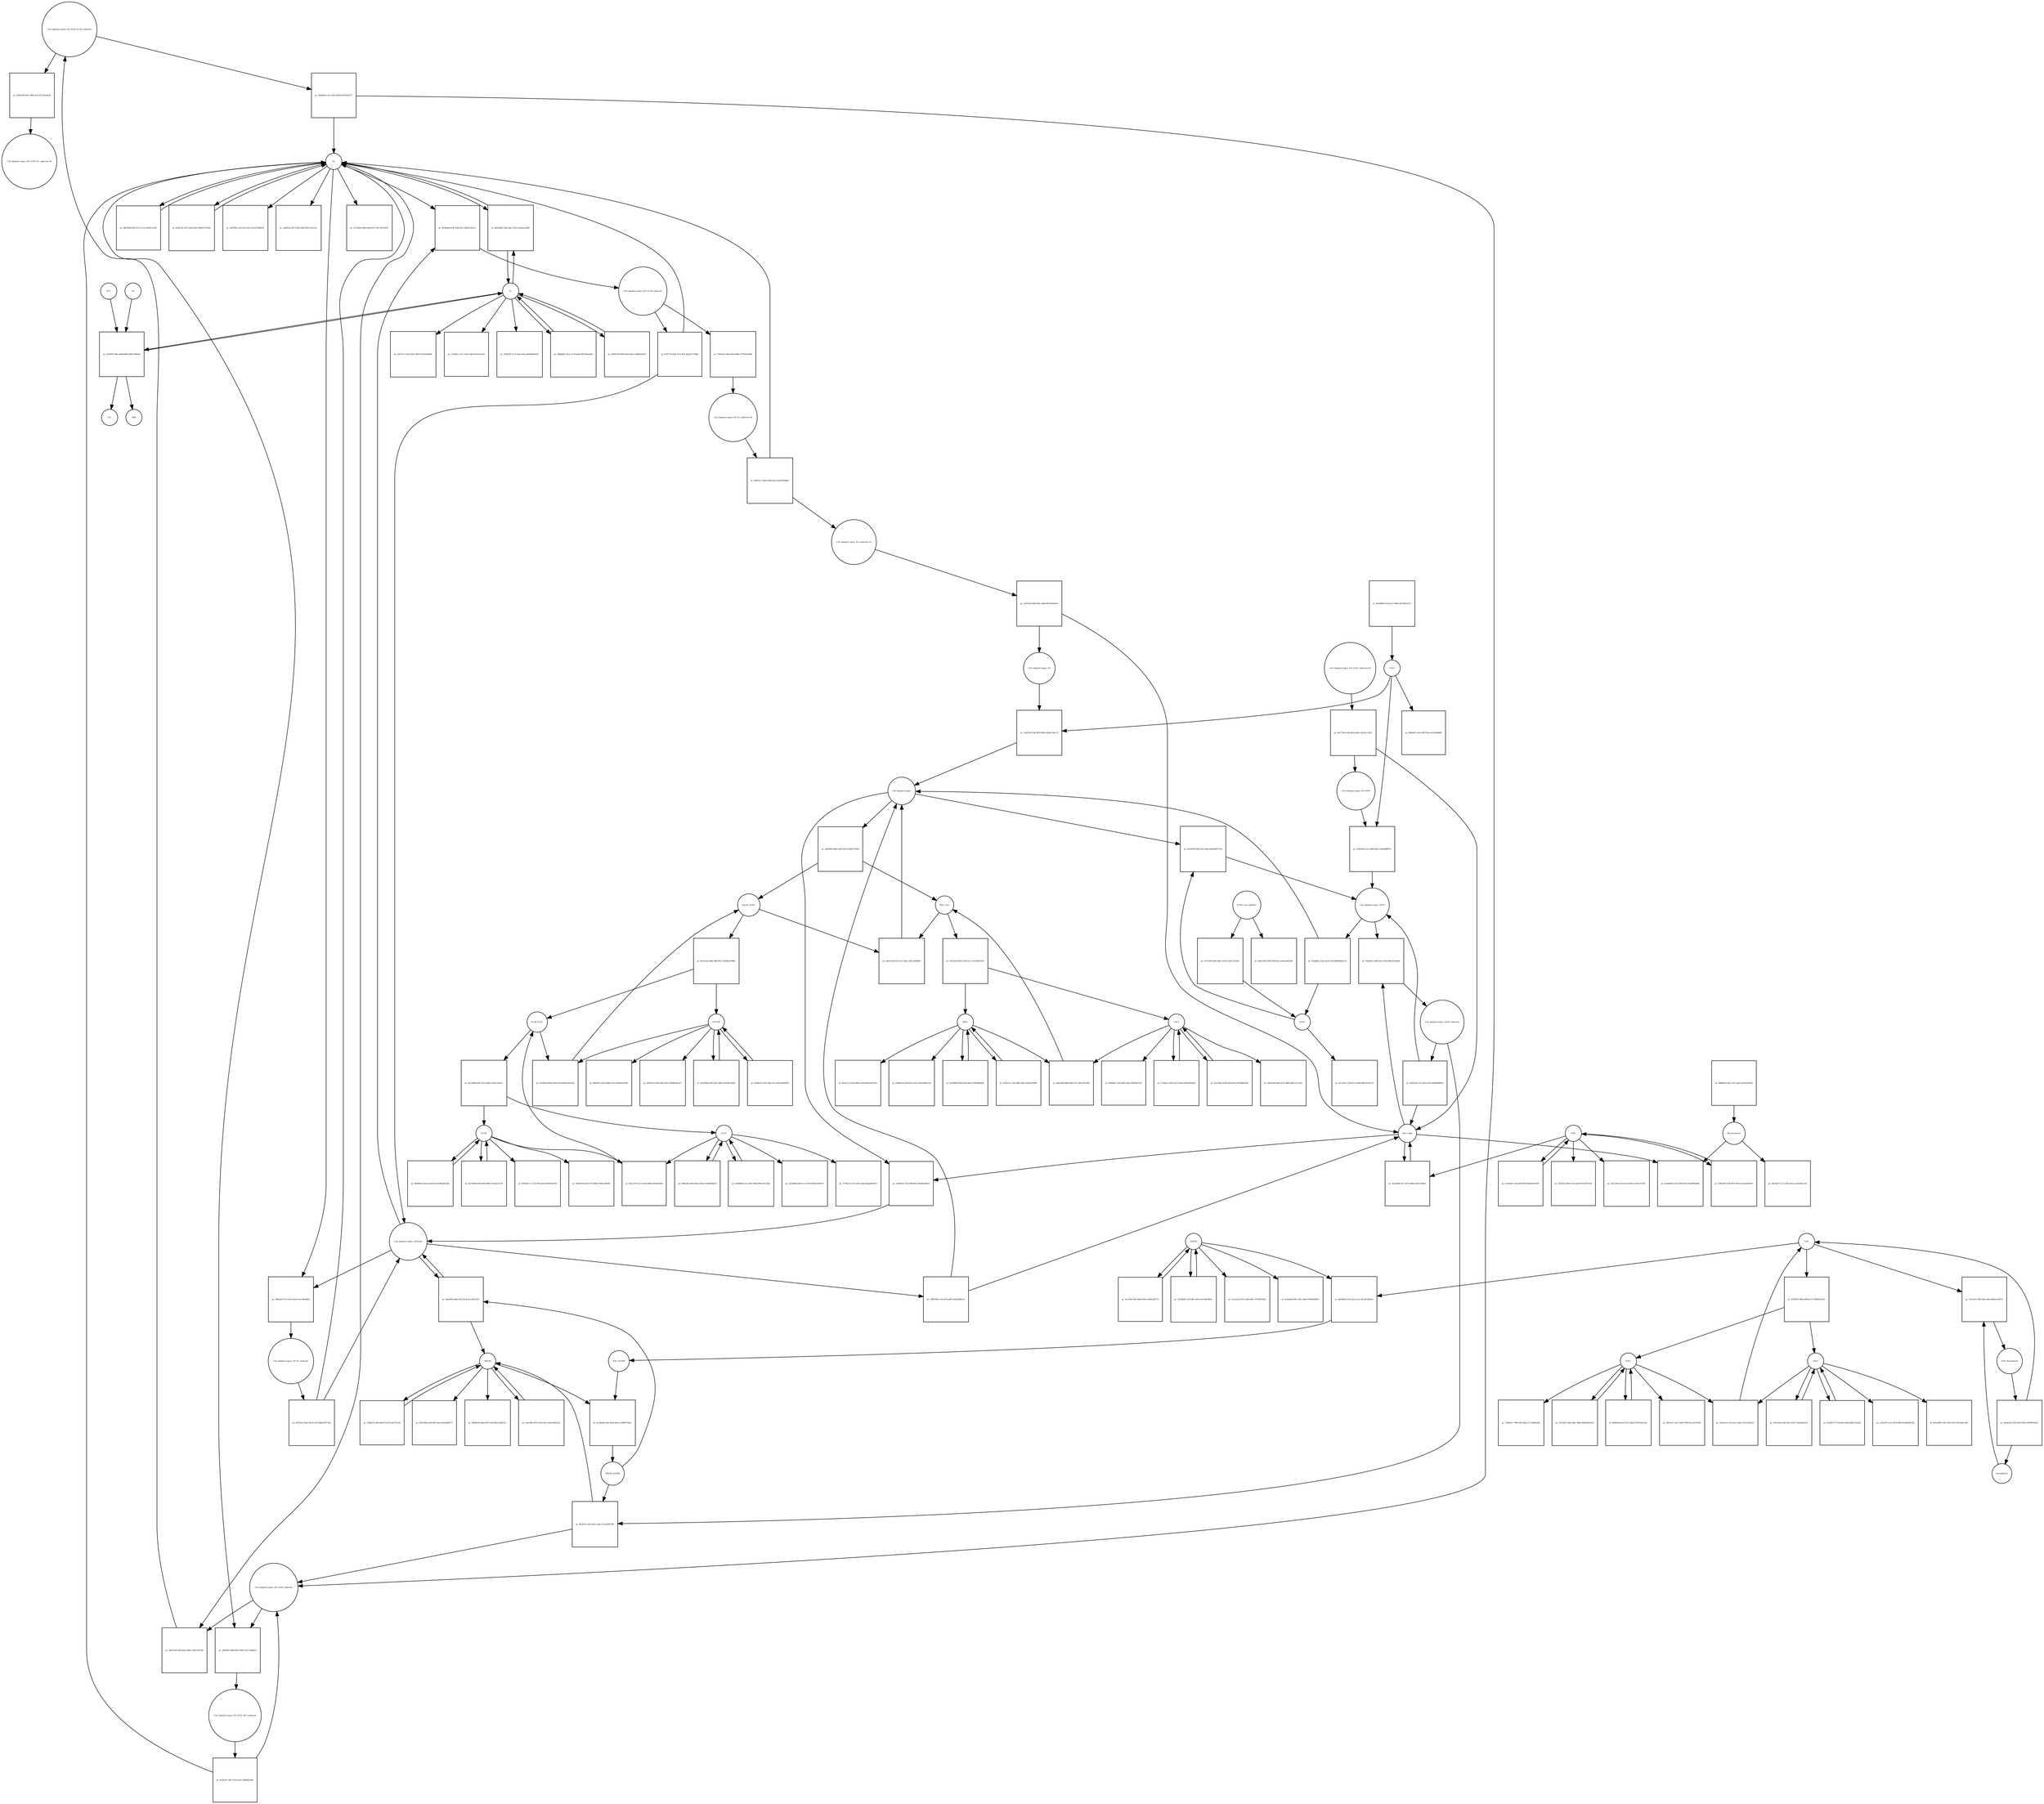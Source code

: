 strict digraph  {
"Cul2 ubiquitin ligase_N8_Orf10_E2-Ub_substrate" [annotation="urn_miriam_ncbiprotein_BCD58762|urn_miriam_hgnc.symbol_UBE2|urn_miriam_hgnc.symbol_ZYG11B|urn_miriam_hgnc.symbol_ELOB|urn_miriam_hgnc.symbol_ELOC|urn_miriam_hgnc.symbol_RBX1|urn_miriam_hgnc.symbol_CUL2|urn_miriam_hgnc.symbol_NEDD8", bipartite=0, cls=complex, fontsize=4, label="Cul2 ubiquitin ligase_N8_Orf10_E2-Ub_substrate", shape=circle];
"pr_2595e3f9-9281-498b-ae32-2f77e8326cf6" [annotation="", bipartite=1, cls=process, fontsize=4, label="pr_2595e3f9-9281-498b-ae32-2f77e8326cf6", shape=square];
"Cul2 ubiquitin ligase_N8_Orf10_E2_substrate-Ub" [annotation="urn_miriam_ncbiprotein_BCD58762|urn_miriam_hgnc.symbol_UBE2|urn_miriam_hgnc.symbol_ZYG11B|urn_miriam_hgnc.symbol_ELOB|urn_miriam_hgnc.symbol_ELOC|urn_miriam_hgnc.symbol_RBX1|urn_miriam_hgnc.symbol_CUL2|urn_miriam_hgnc.symbol_NEDD8", bipartite=0, cls=complex, fontsize=4, label="Cul2 ubiquitin ligase_N8_Orf10_E2_substrate-Ub", shape=circle];
"Cul2 ubiquitin ligase_N8_E2-Ub_substrate" [annotation="urn_miriam_hgnc.symbol_ZYG11B|urn_miriam_hgnc.symbol_RBX1|urn_miriam_hgnc.symbol_ELOB|urn_miriam_hgnc.symbol_ELOC|urn_miriam_hgnc.symbol_CUL2|urn_miriam_hgnc.symbol_NEDD8|urn_miriam_hgnc.symbol_UBE2", bipartite=0, cls=complex, fontsize=4, label="Cul2 ubiquitin ligase_N8_E2-Ub_substrate", shape=circle];
"pr_778ad12e-08a5-4be4-9dbb-0778105ad40d" [annotation="", bipartite=1, cls=process, fontsize=4, label="pr_778ad12e-08a5-4be4-9dbb-0778105ad40d", shape=square];
"Cul2 ubiquitin ligase_N8_E2_substrate-Ub" [annotation="urn_miriam_hgnc.symbol_ZYG11B|urn_miriam_hgnc.symbol_UBE2|urn_miriam_hgnc.symbol_ELOB|urn_miriam_hgnc.symbol_ELOC|urn_miriam_hgnc.symbol_RBX1|urn_miriam_hgnc.symbol_CUL2|urn_miriam_hgnc.symbol_NEDD8", bipartite=0, cls=complex, fontsize=4, label="Cul2 ubiquitin ligase_N8_E2_substrate-Ub", shape=circle];
E2 [annotation="urn_miriam_hgnc.symbol_UBE2", bipartite=0, cls=macromolecule, fontsize=4, label=E2, shape=circle];
"pr_b83d308d-33da-4dac-9316-fc0aa9ca2468" [annotation="", bipartite=1, cls=process, fontsize=4, label="pr_b83d308d-33da-4dac-9316-fc0aa9ca2468", shape=square];
E1 [annotation="urn_miriam_hgnc.symbol_UBA", bipartite=0, cls=macromolecule, fontsize=4, label=E1, shape=circle];
"pr_e0e00f70-4bfa-4b0b-8899-d582e2f90de6" [annotation="", bipartite=1, cls=process, fontsize=4, label="pr_e0e00f70-4bfa-4b0b-8899-d582e2f90de6", shape=square];
Ub [annotation="", bipartite=0, cls="simple chemical", fontsize=4, label=Ub, shape=circle];
ATP [annotation="", bipartite=0, cls="simple chemical", fontsize=4, label=ATP, shape=circle];
AMP [annotation="", bipartite=0, cls="simple chemical", fontsize=4, label=AMP, shape=circle];
PPi [annotation="", bipartite=0, cls="simple chemical", fontsize=4, label=PPi, shape=circle];
"Cul2 ubiquitin ligase_substrate" [annotation="urn_miriam_hgnc.symbol_ZYg11B|urn_miriam_hgnc.symbol_ELOB|urn_miriam_hgnc.symbol_ELOC|urn_miriam_hgnc.symbol_RBX1|urn_miriam_hgnc.symbol_CUL2|urn_miriam_hgnc.symbol_NEDD8", bipartite=0, cls=complex, fontsize=4, label="Cul2 ubiquitin ligase_substrate", shape=circle];
"pr_3016d4da-4c8f-42d8-a6cf-3a6f61c8a51c" [annotation="", bipartite=1, cls=process, fontsize=4, label="pr_3016d4da-4c8f-42d8-a6cf-3a6f61c8a51c", shape=square];
"Cul2 ubiquitin ligase_N8_Orf10_substrate" [annotation="urn_miriam_ncbiprotein_BCD58762|urn_miriam_hgnc.symbol_ZYG11B|urn_miriam_hgnc.symbol_ELOB|urn_miriam_hgnc.symbol_ELOC|urn_miriam_hgnc.symbol_RBX1|urn_miriam_hgnc.symbol_CUL2|urn_miriam_hgnc.symbol_NEDD8", bipartite=0, cls=complex, fontsize=4, label="Cul2 ubiquitin ligase_N8_Orf10_substrate", shape=circle];
"pr_36b23c09-92df-4e0e-93b9-c18b129f7638" [annotation="", bipartite=1, cls=process, fontsize=4, label="pr_36b23c09-92df-4e0e-93b9-c18b129f7638", shape=square];
ZYG11B [annotation="urn_miriam_hgnc_HGNC%3A25820", bipartite=0, cls=macromolecule, fontsize=4, label=ZYG11B, shape=circle];
"pr_02e7b446-a837-441e-89ba-a047b9c54b92" [annotation="", bipartite=1, cls=process, fontsize=4, label="pr_02e7b446-a837-441e-89ba-a047b9c54b92", shape=square];
UBE2M [annotation="urn_miriam_hgnc_HGNC%3A12491", bipartite=0, cls=macromolecule, fontsize=4, label=UBE2M, shape=circle];
"pr_1a414f9e-8510-45a8-9ac6-45ae55d4c842" [annotation="", bipartite=1, cls=process, fontsize=4, label="pr_1a414f9e-8510-45a8-9ac6-45ae55d4c842", shape=square];
UBA3 [annotation="urn_miriam_hgnc_HGNC%3A12470", bipartite=0, cls=macromolecule, fontsize=4, label=UBA3, shape=circle];
"pr_145e45ad-a3e8-40a3-b526-764a6fe8a529" [annotation="", bipartite=1, cls=process, fontsize=4, label="pr_145e45ad-a3e8-40a3-b526-764a6fe8a529", shape=square];
RBX1 [annotation="urn_miriam_hgnc_HGNC%3A9928", bipartite=0, cls=macromolecule, fontsize=4, label=RBX1, shape=circle];
"pr_0cdf36dd-4b36-4530-b0e4-578ef44600e8" [annotation="", bipartite=1, cls=process, fontsize=4, label="pr_0cdf36dd-4b36-4530-b0e4-578ef44600e8", shape=square];
"Orf10 (+)ss sgmRNA" [annotation=urn_miriam_ncbiprotein_BCD58762, bipartite=0, cls="nucleic acid feature", fontsize=4, label="Orf10 (+)ss sgmRNA", shape=circle];
"pr_47311b91-f8a4-4dbc-a354-ee38e7321584" [annotation="", bipartite=1, cls=process, fontsize=4, label="pr_47311b91-f8a4-4dbc-a354-ee38e7321584", shape=square];
Orf10 [annotation=urn_miriam_ncbiprotein_BCD58762, bipartite=0, cls=macromolecule, fontsize=4, label=Orf10, shape=circle];
NEDD8 [annotation="urn_miriam_hgnc_HGNC%3A7732", bipartite=0, cls=macromolecule, fontsize=4, label=NEDD8, shape=circle];
"pr_4c1f1ffd-1f65-4bb8-8394-e3e962c6677e" [annotation="", bipartite=1, cls=process, fontsize=4, label="pr_4c1f1ffd-1f65-4bb8-8394-e3e962c6677e", shape=square];
NAE1 [annotation="urn_miriam_hgnc_HGNC%3A621", bipartite=0, cls=macromolecule, fontsize=4, label=NAE1, shape=circle];
"pr_7637d5e5-4b4c-49ec-98b0-458d6d2b74e5" [annotation="", bipartite=1, cls=process, fontsize=4, label="pr_7637d5e5-4b4c-49ec-98b0-458d6d2b74e5", shape=square];
ELOC [annotation="urn_miriam_hgnc_HGNC%3A11617", bipartite=0, cls=macromolecule, fontsize=4, label=ELOC, shape=circle];
"pr_0d66c84e-46a0-4b3a-832d-b71bb00d4a43" [annotation="", bipartite=1, cls=process, fontsize=4, label="pr_0d66c84e-46a0-4b3a-832d-b71bb00d4a43", shape=square];
ELOB [annotation="urn_miriam_hgnc_HGNC%3A11619", bipartite=0, cls=macromolecule, fontsize=4, label=ELOB, shape=circle];
"pr_069d98cb-5eda-4ca0-9c26-65482adf10d6" [annotation="", bipartite=1, cls=process, fontsize=4, label="pr_069d98cb-5eda-4ca0-9c26-65482adf10d6", shape=square];
"pr_b8f19d3b-f650-4571-a7ce-e041ffc3c5f6" [annotation="", bipartite=1, cls=process, fontsize=4, label="pr_b8f19d3b-f650-4571-a7ce-e041ffc3c5f6", shape=square];
"pr_d28bddd7-561e-4c70-b2a8-e687108ae58d" [annotation="", bipartite=1, cls=process, fontsize=4, label="pr_d28bddd7-561e-4c70-b2a8-e687108ae58d", shape=square];
DUB [annotation="urn_miriam_hgnc.symbol_DUB", bipartite=0, cls=macromolecule, fontsize=4, label=DUB, shape=circle];
"pr_1046cdf5-5c8b-4575-99c6-ecbc8e449b74" [annotation="", bipartite=1, cls=process, fontsize=4, label="pr_1046cdf5-5c8b-4575-99c6-ecbc8e449b74", shape=square];
CUL2 [annotation="urn_miriam_hgnc_HGNC%3A2552", bipartite=0, cls=macromolecule, fontsize=4, label=CUL2, shape=circle];
"pr_1716dac1-9347-4a71-8af4-fe493e96eab9" [annotation="", bipartite=1, cls=process, fontsize=4, label="pr_1716dac1-9347-4a71-8af4-fe493e96eab9", shape=square];
"pr_9a940251-63f2-426e-af13-693ae5b96858" [annotation="", bipartite=1, cls=process, fontsize=4, label="pr_9a940251-63f2-426e-af13-693ae5b96858", shape=square];
"pr_720f6e33-edff-4e60-b7a6-05c6d776e1f0" [annotation="", bipartite=1, cls=process, fontsize=4, label="pr_720f6e33-edff-4e60-b7a6-05c6d776e1f0", shape=square];
"pr_f1056074-717d-49ee-8349-ddb7f132a4f2" [annotation="", bipartite=1, cls=process, fontsize=4, label="pr_f1056074-717d-49ee-8349-ddb7f132a4f2", shape=square];
"pr_8cfb122c-72e5-486f-a28e-183dc487085f" [annotation="", bipartite=1, cls=process, fontsize=4, label="pr_8cfb122c-72e5-486f-a28e-183dc487085f", shape=square];
"pr_1d738a89-1524-4f6c-86c8-4c4c69558b22" [annotation="", bipartite=1, cls=process, fontsize=4, label="pr_1d738a89-1524-4f6c-86c8-4c4c69558b22", shape=square];
"pr_884650b4-8e7f-4372-8d52-6781943e53ac" [annotation="", bipartite=1, cls=process, fontsize=4, label="pr_884650b4-8e7f-4372-8d52-6781943e53ac", shape=square];
"pr_b190db0b-ecec-4437-969a-009c193139a2" [annotation="", bipartite=1, cls=process, fontsize=4, label="pr_b190db0b-ecec-4437-969a-009c193139a2", shape=square];
"pr_ab7c805f-f168-4d89-9996-17ebe2a23139" [annotation="", bipartite=1, cls=process, fontsize=4, label="pr_ab7c805f-f168-4d89-9996-17ebe2a23139", shape=square];
"pr_fe403cd1-3875-4d50-a02c-99b8371a769a" [annotation="", bipartite=1, cls=process, fontsize=4, label="pr_fe403cd1-3875-4d50-a02c-99b8371a769a", shape=square];
"pr_a098e780-93f0-4a45-b2d4-c2fdb8525024" [annotation="", bipartite=1, cls=process, fontsize=4, label="pr_a098e780-93f0-4a45-b2d4-c2fdb8525024", shape=square];
"pr_2cb34a03-75af-4ef9-807b-0de0e6f15935" [annotation="", bipartite=1, cls=process, fontsize=4, label="pr_2cb34a03-75af-4ef9-807b-0de0e6f15935", shape=square];
"pr_f3a3748c-8c08-426d-bfa4-d55508b4226e" [annotation="", bipartite=1, cls=process, fontsize=4, label="pr_f3a3748c-8c08-426d-bfa4-d55508b4226e", shape=square];
"pr_6918d606-97ed-4c37-94ba-6817bfa51a75" [annotation="", bipartite=1, cls=process, fontsize=4, label="pr_6918d606-97ed-4c37-94ba-6817bfa51a75", shape=square];
CSN5 [annotation="", bipartite=0, cls=complex, fontsize=4, label=CSN5, shape=circle];
"pr_9db88e26-ad5c-47fc-ade4-ae9c4f303d2f" [annotation="", bipartite=1, cls=process, fontsize=4, label="pr_9db88e26-ad5c-47fc-ade4-ae9c4f303d2f", shape=square];
"26S-proteasom" [annotation="urn_miriam_obo.go_GO%3A0000502", bipartite=0, cls=complex, fontsize=4, label="26S-proteasom", shape=circle];
NAE_Pevonedistat [annotation="urn_miriam_obo.chebi_CHEBI%3A145535|urn_miriam_hgnc.symbol_NAE1|urn_miriam_hgnc.symbol_UBA3", bipartite=0, cls=complex, fontsize=4, label=NAE_Pevonedistat, shape=circle];
"pr_ad00e1b7-4703-481d-9443-20839ff19e53" [annotation="", bipartite=1, cls=process, fontsize=4, label="pr_ad00e1b7-4703-481d-9443-20839ff19e53", shape=square];
Pevonedistat [annotation="urn_miriam_obo.chebi_CHEBI%3A145535", bipartite=0, cls="simple chemical", fontsize=4, label=Pevonedistat, shape=circle];
NAE [annotation="urn_miriam_hgnc.symbol_NAE1|urn_miriam_hgnc.symbol_UBA3", bipartite=0, cls=complex, fontsize=4, label=NAE, shape=circle];
"pr_00799f27-b96b-46f8-bc7f-15665b7ba337" [annotation="", bipartite=1, cls=process, fontsize=4, label="pr_00799f27-b96b-46f8-bc7f-15665b7ba337", shape=square];
ELOB_ELOC [annotation="urn_miriam_hgnc.symbol_ELOB|urn_miriam_hgnc.symbol_ELOC", bipartite=0, cls=complex, fontsize=4, label=ELOB_ELOC, shape=circle];
"pr_5ec30406-b45c-4f1e-abd0-1192b1314ea1" [annotation="", bipartite=1, cls=process, fontsize=4, label="pr_5ec30406-b45c-4f1e-abd0-1192b1314ea1", shape=square];
Zyg11B_EloBC [annotation="urn_miriam_hgnc.symbol_ZYG11B|urn_miriam_hgnc.symbol_ELOB|urn_miriam_hgnc.symbol_ELOC", bipartite=0, cls=complex, fontsize=4, label=Zyg11B_EloBC, shape=circle];
"pr_b9141e4a-68ba-4fbd-89c2-59260b3794b6" [annotation="", bipartite=1, cls=process, fontsize=4, label="pr_b9141e4a-68ba-4fbd-89c2-59260b3794b6", shape=square];
"Cul2 ubiquitin ligase_N8_substrate-Ub" [annotation="urn_miriam_hgnc.symbol_ZYG11B|urn_miriam_hgnc.symbol_ELOB|urn_miriam_hgnc.symbol_ELOC|urn_miriam_hgnc.symbol_RBX1|urn_miriam_hgnc.symbol_CUL2|urn_miriam_hgnc.symbol_NEDD8", bipartite=0, cls=complex, fontsize=4, label="Cul2 ubiquitin ligase_N8_substrate-Ub", shape=circle];
"pr_a57fe5b5-69a6-4fbc-ad48-600708c9e4a4" [annotation="", bipartite=1, cls=process, fontsize=4, label="pr_a57fe5b5-69a6-4fbc-ad48-600708c9e4a4", shape=square];
"Cul2 ubiquitin ligase_N8" [annotation="urn_miriam_hgnc.symbol_ZYG11B|urn_miriam_hgnc.symbol_ELOB|urn_miriam_hgnc.symbol_ELOC|urn_miriam_hgnc.symbol_RBX1|urn_miriam_hgnc.symbol_CUL2|urn_miriam_hgnc.symbol_NEDD8", bipartite=0, cls=complex, fontsize=4, label="Cul2 ubiquitin ligase_N8", shape=circle];
ubit_traget [annotation="", bipartite=0, cls=macromolecule, fontsize=4, label=ubit_traget, shape=circle];
"pr_16b97086-e7ed-457b-a8f5-f5d22d3d8ca9" [annotation="", bipartite=1, cls=process, fontsize=4, label="pr_16b97086-e7ed-457b-a8f5-f5d22d3d8ca9", shape=square];
"Cul2 ubiquitin ligase" [annotation="urn_miriam_hgnc.symbol_RBX1|urn_miriam_hgnc.symbol_CUL2|urn_miriam_hgnc.symbol_ZYG11B|urn_miriam_hgnc.symbol_ELOB|urn_miriam_hgnc.symbol_ELOC", bipartite=0, cls=complex, fontsize=4, label="Cul2 ubiquitin ligase", shape=circle];
"Cul2 ubiquitin ligase_N8_Orf10_substrate-Ub" [annotation="urn_miriam_ncbiprotein_BCD58762|urn_miriam_hgnc.symbol_ZYG11B|urn_miriam_hgnc.symbol_ELOB|urn_miriam_hgnc.symbol_ELOC|urn_miriam_hgnc.symbol_RBX1|urn_miriam_hgnc.symbol_CUL2|urn_miriam_hgnc.symbol_NEDD8", bipartite=0, cls=complex, fontsize=4, label="Cul2 ubiquitin ligase_N8_Orf10_substrate-Ub", shape=circle];
"pr_0fa77385-9c44-4d9a-ab83-c4a18cc21825" [annotation="", bipartite=1, cls=process, fontsize=4, label="pr_0fa77385-9c44-4d9a-ab83-c4a18cc21825", shape=square];
"Cul2 ubiquitin ligase_N8_Orf10" [annotation="urn_miriam_hgnc.symbol_ZYG11B|urn_miriam_hgnc.symbol_ELOB|urn_miriam_hgnc.symbol_ELOC|urn_miriam_hgnc.symbol_RBX1|urn_miriam_hgnc.symbol_CUL2|urn_miriam_hgnc.symbol_NEDD8|urn_miriam_ncbiprotein_BCD58762", bipartite=0, cls=complex, fontsize=4, label="Cul2 ubiquitin ligase_N8_Orf10", shape=circle];
"Cul2 ubiquitin ligase_Orf10_substrate" [annotation="urn_miriam_ncbiprotein_BCD58762|urn_miriam_hgnc.symbol_ZYg11B|urn_miriam_hgnc.symbol_ELOB|urn_miriam_hgnc.symbol_ELOC|urn_miriam_hgnc.symbol_RBX1|urn_miriam_hgnc.symbol_CUL2", bipartite=0, cls=complex, fontsize=4, label="Cul2 ubiquitin ligase_Orf10_substrate", shape=circle];
"pr_292f524d-7212-4fc6-af10-594f8d698291" [annotation="", bipartite=1, cls=process, fontsize=4, label="pr_292f524d-7212-4fc6-af10-594f8d698291", shape=square];
"Cul2 ubiquitin ligase_Orf10" [annotation="urn_miriam_ncbiprotein_BCD58762|urn_miriam_hgnc.symbol_ZYG11B|urn_miriam_hgnc.symbol_ELOB|urn_miriam_hgnc.symbol_ELOC|urn_miriam_hgnc.symbol_RBX1|urn_miriam_hgnc.symbol_CUL2", bipartite=0, cls=complex, fontsize=4, label="Cul2 ubiquitin ligase_Orf10", shape=circle];
"pr_e18d1285-ece2-46f8-9ad2-ced540b8f97d" [annotation="", bipartite=1, cls=process, fontsize=4, label="pr_e18d1285-ece2-46f8-9ad2-ced540b8f97d", shape=square];
"pr_61abfdda-31be-4a24-b128-b9d56b6dec24" [annotation="", bipartite=1, cls=process, fontsize=4, label="pr_61abfdda-31be-4a24-b128-b9d56b6dec24", shape=square];
"pr_c922033f-7b6f-4b78-989e-a684e27d6c76" [annotation="", bipartite=1, cls=process, fontsize=4, label="pr_c922033f-7b6f-4b78-989e-a684e27d6c76", shape=square];
"pr_3df03883-d96e-4ed9-9254-e624fcf70309" [annotation="", bipartite=1, cls=process, fontsize=4, label="pr_3df03883-d96e-4ed9-9254-e624fcf70309", shape=square];
Rbx1_Cul2 [annotation="urn_miriam_hgnc.symbol_RBX1|urn_miriam_hgnc.symbol_CUL2", bipartite=0, cls=complex, fontsize=4, label=Rbx1_Cul2, shape=circle];
"pr_60833c11-289a-40d8-a8e5-a035b97fb945" [annotation="", bipartite=1, cls=process, fontsize=4, label="pr_60833c11-289a-40d8-a8e5-a035b97fb945", shape=square];
"Cul2 ubiquitin ligase_N8_E2_substrate" [annotation="urn_miriam_hgnc.symbol_ZYG11B|urn_miriam_hgnc.symbol_ELOB|urn_miriam_hgnc.symbol_ELOC|urn_miriam_hgnc.symbol_RBX1|urn_miriam_hgnc.symbol_CUL2|urn_miriam_hgnc.symbol_NEDD8", bipartite=0, cls=complex, fontsize=4, label="Cul2 ubiquitin ligase_N8_E2_substrate", shape=circle];
"pr_859764c9-beaa-4620-a478-8d6ed761730e" [annotation="", bipartite=1, cls=process, fontsize=4, label="pr_859764c9-beaa-4620-a478-8d6ed761730e", shape=square];
"Cul2 ubiquitin ligase_N8_Orf10_0E2_substrate" [annotation="urn_miriam_ncbiprotein_BCD58762|urn_miriam_hgnc.symbol_ZYG11B|urn_miriam_hgnc.symbol_ELOB|urn_miriam_hgnc.symbol_ELOC|urn_miriam_hgnc.symbol_RBX1|urn_miriam_hgnc.symbol_CUL2|urn_miriam_hgnc.symbol_NEDD8|urn_miriam_hgnc.symbol_UBE2", bipartite=0, cls=complex, fontsize=4, label="Cul2 ubiquitin ligase_N8_Orf10_0E2_substrate", shape=circle];
"pr_4e30dc47-4f07-41e0-b2a0-76884f81fdfe" [annotation="", bipartite=1, cls=process, fontsize=4, label="pr_4e30dc47-4f07-41e0-b2a0-76884f81fdfe", shape=square];
"pr_28152c6d-f301-4138-a3cc-fa37da651616" [annotation="", bipartite=1, cls=process, fontsize=4, label="pr_28152c6d-f301-4138-a3cc-fa37da651616", shape=square];
"pr_1bceebd6-9e17-4337-96b9-2e6227affbcf" [annotation="", bipartite=1, cls=process, fontsize=4, label="pr_1bceebd6-9e17-4337-96b9-2e6227affbcf", shape=square];
"pr_fa4f77f4-9186-417a-8f21-b2eb57270d66" [annotation="", bipartite=1, cls=process, fontsize=4, label="pr_fa4f77f4-9186-417a-8f21-b2eb57270d66", shape=square];
"pr_958649a3-cf2c-4454-838f-bb7b7f32d377" [annotation="", bipartite=1, cls=process, fontsize=4, label="pr_958649a3-cf2c-4454-838f-bb7b7f32d377", shape=square];
"pr_5ea8d5b9-a312-4358-812b-278a87fb4088" [annotation="", bipartite=1, cls=process, fontsize=4, label="pr_5ea8d5b9-a312-4358-812b-278a87fb4088", shape=square];
"pr_6d5be871-8ae9-48b4-97c9-b54bab1026d5" [annotation="", bipartite=1, cls=process, fontsize=4, label="pr_6d5be871-8ae9-48b4-97c9-b54bab1026d5", shape=square];
"pr_e0478153-50c8-44f2-8637-456d8cbbcaa7" [annotation="", bipartite=1, cls=process, fontsize=4, label="pr_e0478153-50c8-44f2-8637-456d8cbbcaa7", shape=square];
"pr_e89118f8-ca46-40f2-bfaa-426cd8dfd717" [annotation="", bipartite=1, cls=process, fontsize=4, label="pr_e89118f8-ca46-40f2-bfaa-426cd8dfd717", shape=square];
"pr_3b899c4b-5deb-4397-bcf9-88e7e580721c" [annotation="", bipartite=1, cls=process, fontsize=4, label="pr_3b899c4b-5deb-4397-bcf9-88e7e580721c", shape=square];
"pr_c103a975-e1e2-4d74-8f69-d32e86d2074b" [annotation="", bipartite=1, cls=process, fontsize=4, label="pr_c103a975-e1e2-4d74-8f69-d32e86d2074b", shape=square];
"pr_8a6c8894-15dc-4005-b19f-29cf3e0ec00b" [annotation="", bipartite=1, cls=process, fontsize=4, label="pr_8a6c8894-15dc-4005-b19f-29cf3e0ec00b", shape=square];
"pr_6e24c3c7-cb54-496a-a19b-40d41d37410e" [annotation="", bipartite=1, cls=process, fontsize=4, label="pr_6e24c3c7-cb54-496a-a19b-40d41d37410e", shape=square];
"pr_035b91cb-b536-45ca-9ce2-d95e3d061c8d" [annotation="", bipartite=1, cls=process, fontsize=4, label="pr_035b91cb-b536-45ca-9ce2-d95e3d061c8d", shape=square];
"pr_abbc47d9-239b-418f-83ce-0a6cba28cd44" [annotation="", bipartite=1, cls=process, fontsize=4, label="pr_abbc47d9-239b-418f-83ce-0a6cba28cd44", shape=square];
"pr_e5c254c5-7c09-4c13-9500-dbfc697ae133" [annotation="", bipartite=1, cls=process, fontsize=4, label="pr_e5c254c5-7c09-4c13-9500-dbfc697ae133", shape=square];
"pr_5caca2e2-0107-4e68-84af-71613bf76401" [annotation="", bipartite=1, cls=process, fontsize=4, label="pr_5caca2e2-0107-4e68-84af-71613bf76401", shape=square];
"pr_6c2fea68-959c-43b3-a0d8-5054f9349052" [annotation="", bipartite=1, cls=process, fontsize=4, label="pr_6c2fea68-959c-43b3-a0d8-5054f9349052", shape=square];
"pr_0ff6c9e7-1ae7-4e89-8198-b1cea147ad50" [annotation="", bipartite=1, cls=process, fontsize=4, label="pr_0ff6c9e7-1ae7-4e89-8198-b1cea147ad50", shape=square];
"pr_154b4e67-790b-445f-9a81-e77a3986a490" [annotation="", bipartite=1, cls=process, fontsize=4, label="pr_154b4e67-790b-445f-9a81-e77a3986a490", shape=square];
"pr_cead388b-4af4-4111-9140-65b5dc819b78" [annotation="", bipartite=1, cls=process, fontsize=4, label="pr_cead388b-4af4-4111-9140-65b5dc819b78", shape=square];
"pr_27766e27-e191-467a-aebe-46aafd5647f1" [annotation="", bipartite=1, cls=process, fontsize=4, label="pr_27766e27-e191-467a-aebe-46aafd5647f1", shape=square];
"pr_d9789417-1c73-4739-aae6-0210493a5d74" [annotation="", bipartite=1, cls=process, fontsize=4, label="pr_d9789417-1c73-4739-aae6-0210493a5d74", shape=square];
"pr_19e0070d-4e39-4770-8fb9-74f95a364098" [annotation="", bipartite=1, cls=process, fontsize=4, label="pr_19e0070d-4e39-4770-8fb9-74f95a364098", shape=square];
"pr_e087f4b5-2cef-421b-92c5-0a1297d6822d" [annotation="", bipartite=1, cls=process, fontsize=4, label="pr_e087f4b5-2cef-421b-92c5-0a1297d6822d", shape=square];
"pr_2a40f32e-8873-4492-bdf5-805a743c22cc" [annotation="", bipartite=1, cls=process, fontsize=4, label="pr_2a40f32e-8873-4492-bdf5-805a743c22cc", shape=square];
"pr_a5b7137c-ba16-420c-90f4-074a93cb6909" [annotation="", bipartite=1, cls=process, fontsize=4, label="pr_a5b7137c-ba16-420c-90f4-074a93cb6909", shape=square];
"pr_522f8f5c-c2c7-416d-a189-bfcf2a3c03c0" [annotation="", bipartite=1, cls=process, fontsize=4, label="pr_522f8f5c-c2c7-416d-a189-bfcf2a3c03c0", shape=square];
"pr_f20325a2-0b07-41cb-a43f-f63132f5210d" [annotation="", bipartite=1, cls=process, fontsize=4, label="pr_f20325a2-0b07-41cb-a43f-f63132f5210d", shape=square];
"pr_e812c836-c0c6-411d-8542-311f0a751781" [annotation="", bipartite=1, cls=process, fontsize=4, label="pr_e812c836-c0c6-411d-8542-311f0a751781", shape=square];
"pr_295cb294-0e6d-4c0c-868b-4df3c1e1a1ab" [annotation="", bipartite=1, cls=process, fontsize=4, label="pr_295cb294-0e6d-4c0c-868b-4df3c1e1a1ab", shape=square];
"pr_9f56dba5-7a83-4ff8-a56b-2856d2f47a02" [annotation="", bipartite=1, cls=process, fontsize=4, label="pr_9f56dba5-7a83-4ff8-a56b-2856d2f47a02", shape=square];
"pr_8844ad7c-6fe3-40ff-854e-dcf1fa04bd9f" [annotation="", bipartite=1, cls=process, fontsize=4, label="pr_8844ad7c-6fe3-40ff-854e-dcf1fa04bd9f", shape=square];
"pr_d625a673-7cc2-435a-8aaa-e12b129ac1e8" [annotation="", bipartite=1, cls=process, fontsize=4, label="pr_d625a673-7cc2-435a-8aaa-e12b129ac1e8", shape=square];
NAE_NEDD8 [annotation="urn_miriam_hgnc.symbol_NEDD8|urn_miriam_hgnc.symbol_NAE1|urn_miriam_hgnc.symbol_UBA3", bipartite=0, cls=complex, fontsize=4, label=NAE_NEDD8, shape=circle];
"pr_bc24ae48-50ee-4ead-86a5-a1088f5709a3" [annotation="", bipartite=1, cls=process, fontsize=4, label="pr_bc24ae48-50ee-4ead-86a5-a1088f5709a3", shape=square];
UBE2M_NEDD8 [annotation="urn_miriam_hgnc.symbol_UBE2M|urn_miriam_hgnc.symbol_NEDD8", bipartite=0, cls=complex, fontsize=4, label=UBE2M_NEDD8, shape=circle];
"pr_d21967bf-0482-4512-bbb4-0dad36975726" [annotation="", bipartite=1, cls=process, fontsize=4, label="pr_d21967bf-0482-4512-bbb4-0dad36975726", shape=square];
"pr_d4e08b44-2515-4a1a-ae1c-f6ce9c2883cb" [annotation="", bipartite=1, cls=process, fontsize=4, label="pr_d4e08b44-2515-4a1a-ae1c-f6ce9c2883cb", shape=square];
"pr_7efcb431-3465-4fbe-b40d-4600cce0f37e" [annotation="", bipartite=1, cls=process, fontsize=4, label="pr_7efcb431-3465-4fbe-b40d-4600cce0f37e", shape=square];
"pr_16a0c4ce-c4cd-4a1c-bb3a-1ffca5439e31" [annotation="", bipartite=1, cls=process, fontsize=4, label="pr_16a0c4ce-c4cd-4a1c-bb3a-1ffca5439e31", shape=square];
"pr_32c89b2b-9620-44ef-9c93-8da64c49c92d" [annotation="", bipartite=1, cls=process, fontsize=4, label="pr_32c89b2b-9620-44ef-9c93-8da64c49c92d", shape=square];
"pr_2bace397-b213-4e59-a088-2fcb5affc6fd" [annotation="", bipartite=1, cls=process, fontsize=4, label="pr_2bace397-b213-4e59-a088-2fcb5affc6fd", shape=square];
"pr_a69c61dd-b71a-4c3c-b4ac-df3ac20b4883" [annotation="", bipartite=1, cls=process, fontsize=4, label="pr_a69c61dd-b71a-4c3c-b4ac-df3ac20b4883", shape=square];
"pr_1bf44b19-72f3-4d90-8d72-9fe84af83bc5" [annotation="", bipartite=1, cls=process, fontsize=4, label="pr_1bf44b19-72f3-4d90-8d72-9fe84af83bc5", shape=square];
"pr_feba095b-b49e-4322-9ca0-dc314f3c2f7e" [annotation="", bipartite=1, cls=process, fontsize=4, label="pr_feba095b-b49e-4322-9ca0-dc314f3c2f7e", shape=square];
"pr_f54da09c-e909-40ce-93d2-889cfe16e4b9" [annotation="", bipartite=1, cls=process, fontsize=4, label="pr_f54da09c-e909-40ce-93d2-889cfe16e4b9", shape=square];
"pr_4833fc0c-a493-403c-a8aa-23cea6565788" [annotation="", bipartite=1, cls=process, fontsize=4, label="pr_4833fc0c-a493-403c-a8aa-23cea6565788", shape=square];
"pr_999e8af3-f1c0-4c65-8414-0c4c3844d950" [annotation="", bipartite=1, cls=process, fontsize=4, label="pr_999e8af3-f1c0-4c65-8414-0c4c3844d950", shape=square];
"pr_35f69f4e-ad86-4963-b93b-c3ec176b8aa3" [annotation="", bipartite=1, cls=process, fontsize=4, label="pr_35f69f4e-ad86-4963-b93b-c3ec176b8aa3", shape=square];
"pr_56bacdf6-d960-4d4f-b327-dfbe7f21656f" [annotation="", bipartite=1, cls=process, fontsize=4, label="pr_56bacdf6-d960-4d4f-b327-dfbe7f21656f", shape=square];
"pr_532f4016-3173-4e0a-91be-4d94dd00e4d2" [annotation="", bipartite=1, cls=process, fontsize=4, label="pr_532f4016-3173-4e0a-91be-4d94dd00e4d2", shape=square];
"pr_11f758a6-a984-44ed-bc07-09c743216023" [annotation="", bipartite=1, cls=process, fontsize=4, label="pr_11f758a6-a984-44ed-bc07-09c743216023", shape=square];
"Cul2 ubiquitin ligase_N8_Orf10_E2-Ub_substrate" -> "pr_2595e3f9-9281-498b-ae32-2f77e8326cf6"  [annotation="", interaction_type=consumption];
"Cul2 ubiquitin ligase_N8_Orf10_E2-Ub_substrate" -> "pr_958649a3-cf2c-4454-838f-bb7b7f32d377"  [annotation="", interaction_type=consumption];
"pr_2595e3f9-9281-498b-ae32-2f77e8326cf6" -> "Cul2 ubiquitin ligase_N8_Orf10_E2_substrate-Ub"  [annotation="", interaction_type=production];
"Cul2 ubiquitin ligase_N8_E2-Ub_substrate" -> "pr_778ad12e-08a5-4be4-9dbb-0778105ad40d"  [annotation="", interaction_type=consumption];
"Cul2 ubiquitin ligase_N8_E2-Ub_substrate" -> "pr_fa4f77f4-9186-417a-8f21-b2eb57270d66"  [annotation="", interaction_type=consumption];
"pr_778ad12e-08a5-4be4-9dbb-0778105ad40d" -> "Cul2 ubiquitin ligase_N8_E2_substrate-Ub"  [annotation="", interaction_type=production];
"Cul2 ubiquitin ligase_N8_E2_substrate-Ub" -> "pr_60833c11-289a-40d8-a8e5-a035b97fb945"  [annotation="", interaction_type=consumption];
E2 -> "pr_b83d308d-33da-4dac-9316-fc0aa9ca2468"  [annotation="", interaction_type=consumption];
E2 -> "pr_3016d4da-4c8f-42d8-a6cf-3a6f61c8a51c"  [annotation="", interaction_type=consumption];
E2 -> "pr_36b23c09-92df-4e0e-93b9-c18b129f7638"  [annotation="", interaction_type=consumption];
E2 -> "pr_b8f19d3b-f650-4571-a7ce-e041ffc3c5f6"  [annotation="", interaction_type=consumption];
E2 -> "pr_fe403cd1-3875-4d50-a02c-99b8371a769a"  [annotation="", interaction_type=consumption];
E2 -> "pr_e087f4b5-2cef-421b-92c5-0a1297d6822d"  [annotation="", interaction_type=consumption];
E2 -> "pr_2a40f32e-8873-4492-bdf5-805a743c22cc"  [annotation="", interaction_type=consumption];
E2 -> "pr_999e8af3-f1c0-4c65-8414-0c4c3844d950"  [annotation="", interaction_type=consumption];
E2 -> "pr_35f69f4e-ad86-4963-b93b-c3ec176b8aa3"  [annotation="", interaction_type=consumption];
E2 -> "pr_11f758a6-a984-44ed-bc07-09c743216023"  [annotation="", interaction_type=consumption];
"pr_b83d308d-33da-4dac-9316-fc0aa9ca2468" -> E2  [annotation="", interaction_type=production];
"pr_b83d308d-33da-4dac-9316-fc0aa9ca2468" -> E1  [annotation="", interaction_type=production];
E1 -> "pr_b83d308d-33da-4dac-9316-fc0aa9ca2468"  [annotation="", interaction_type=consumption];
E1 -> "pr_e0e00f70-4bfa-4b0b-8899-d582e2f90de6"  [annotation="", interaction_type=consumption];
E1 -> "pr_d28bddd7-561e-4c70-b2a8-e687108ae58d"  [annotation="", interaction_type=consumption];
E1 -> "pr_a098e780-93f0-4a45-b2d4-c2fdb8525024"  [annotation="", interaction_type=consumption];
E1 -> "pr_a5b7137c-ba16-420c-90f4-074a93cb6909"  [annotation="", interaction_type=consumption];
E1 -> "pr_522f8f5c-c2c7-416d-a189-bfcf2a3c03c0"  [annotation="", interaction_type=consumption];
E1 -> "pr_532f4016-3173-4e0a-91be-4d94dd00e4d2"  [annotation="", interaction_type=consumption];
"pr_e0e00f70-4bfa-4b0b-8899-d582e2f90de6" -> E1  [annotation="", interaction_type=production];
"pr_e0e00f70-4bfa-4b0b-8899-d582e2f90de6" -> AMP  [annotation="", interaction_type=production];
"pr_e0e00f70-4bfa-4b0b-8899-d582e2f90de6" -> PPi  [annotation="", interaction_type=production];
Ub -> "pr_e0e00f70-4bfa-4b0b-8899-d582e2f90de6"  [annotation="", interaction_type=consumption];
ATP -> "pr_e0e00f70-4bfa-4b0b-8899-d582e2f90de6"  [annotation="", interaction_type=consumption];
"Cul2 ubiquitin ligase_substrate" -> "pr_3016d4da-4c8f-42d8-a6cf-3a6f61c8a51c"  [annotation="", interaction_type=consumption];
"Cul2 ubiquitin ligase_substrate" -> "pr_16b97086-e7ed-457b-a8f5-f5d22d3d8ca9"  [annotation="", interaction_type=consumption];
"Cul2 ubiquitin ligase_substrate" -> "pr_feba095b-b49e-4322-9ca0-dc314f3c2f7e"  [annotation="", interaction_type=consumption];
"Cul2 ubiquitin ligase_substrate" -> "pr_999e8af3-f1c0-4c65-8414-0c4c3844d950"  [annotation="", interaction_type=consumption];
"pr_3016d4da-4c8f-42d8-a6cf-3a6f61c8a51c" -> "Cul2 ubiquitin ligase_N8_E2-Ub_substrate"  [annotation="", interaction_type=production];
"Cul2 ubiquitin ligase_N8_Orf10_substrate" -> "pr_36b23c09-92df-4e0e-93b9-c18b129f7638"  [annotation="", interaction_type=consumption];
"Cul2 ubiquitin ligase_N8_Orf10_substrate" -> "pr_35f69f4e-ad86-4963-b93b-c3ec176b8aa3"  [annotation="", interaction_type=consumption];
"pr_36b23c09-92df-4e0e-93b9-c18b129f7638" -> "Cul2 ubiquitin ligase_N8_Orf10_E2-Ub_substrate"  [annotation="", interaction_type=production];
ZYG11B -> "pr_02e7b446-a837-441e-89ba-a047b9c54b92"  [annotation="", interaction_type=consumption];
ZYG11B -> "pr_9a940251-63f2-426e-af13-693ae5b96858"  [annotation="", interaction_type=consumption];
ZYG11B -> "pr_6d5be871-8ae9-48b4-97c9-b54bab1026d5"  [annotation="", interaction_type=consumption];
ZYG11B -> "pr_e0478153-50c8-44f2-8637-456d8cbbcaa7"  [annotation="", interaction_type=consumption];
ZYG11B -> "pr_32c89b2b-9620-44ef-9c93-8da64c49c92d"  [annotation="", interaction_type=consumption];
"pr_02e7b446-a837-441e-89ba-a047b9c54b92" -> ZYG11B  [annotation="", interaction_type=production];
UBE2M -> "pr_1a414f9e-8510-45a8-9ac6-45ae55d4c842"  [annotation="", interaction_type=consumption];
UBE2M -> "pr_720f6e33-edff-4e60-b7a6-05c6d776e1f0"  [annotation="", interaction_type=consumption];
UBE2M -> "pr_e89118f8-ca46-40f2-bfaa-426cd8dfd717"  [annotation="", interaction_type=consumption];
UBE2M -> "pr_3b899c4b-5deb-4397-bcf9-88e7e580721c"  [annotation="", interaction_type=consumption];
UBE2M -> "pr_bc24ae48-50ee-4ead-86a5-a1088f5709a3"  [annotation="", interaction_type=consumption];
"pr_1a414f9e-8510-45a8-9ac6-45ae55d4c842" -> UBE2M  [annotation="", interaction_type=production];
UBA3 -> "pr_145e45ad-a3e8-40a3-b526-764a6fe8a529"  [annotation="", interaction_type=consumption];
UBA3 -> "pr_f1056074-717d-49ee-8349-ddb7f132a4f2"  [annotation="", interaction_type=consumption];
UBA3 -> "pr_c103a975-e1e2-4d74-8f69-d32e86d2074b"  [annotation="", interaction_type=consumption];
UBA3 -> "pr_8a6c8894-15dc-4005-b19f-29cf3e0ec00b"  [annotation="", interaction_type=consumption];
UBA3 -> "pr_16a0c4ce-c4cd-4a1c-bb3a-1ffca5439e31"  [annotation="", interaction_type=consumption];
"pr_145e45ad-a3e8-40a3-b526-764a6fe8a529" -> UBA3  [annotation="", interaction_type=production];
RBX1 -> "pr_0cdf36dd-4b36-4530-b0e4-578ef44600e8"  [annotation="", interaction_type=consumption];
RBX1 -> "pr_8cfb122c-72e5-486f-a28e-183dc487085f"  [annotation="", interaction_type=consumption];
RBX1 -> "pr_6e24c3c7-cb54-496a-a19b-40d41d37410e"  [annotation="", interaction_type=consumption];
RBX1 -> "pr_035b91cb-b536-45ca-9ce2-d95e3d061c8d"  [annotation="", interaction_type=consumption];
RBX1 -> "pr_56bacdf6-d960-4d4f-b327-dfbe7f21656f"  [annotation="", interaction_type=consumption];
"pr_0cdf36dd-4b36-4530-b0e4-578ef44600e8" -> RBX1  [annotation="", interaction_type=production];
"Orf10 (+)ss sgmRNA" -> "pr_47311b91-f8a4-4dbc-a354-ee38e7321584"  [annotation="", interaction_type=consumption];
"Orf10 (+)ss sgmRNA" -> "pr_abbc47d9-239b-418f-83ce-0a6cba28cd44"  [annotation="", interaction_type=consumption];
"pr_47311b91-f8a4-4dbc-a354-ee38e7321584" -> Orf10  [annotation="", interaction_type=production];
Orf10 -> "pr_e5c254c5-7c09-4c13-9500-dbfc697ae133"  [annotation="", interaction_type=consumption];
Orf10 -> "pr_d21967bf-0482-4512-bbb4-0dad36975726"  [annotation="", interaction_type=consumption];
NEDD8 -> "pr_4c1f1ffd-1f65-4bb8-8394-e3e962c6677e"  [annotation="", interaction_type=consumption];
NEDD8 -> "pr_1d738a89-1524-4f6c-86c8-4c4c69558b22"  [annotation="", interaction_type=consumption];
NEDD8 -> "pr_5caca2e2-0107-4e68-84af-71613bf76401"  [annotation="", interaction_type=consumption];
NEDD8 -> "pr_6c2fea68-959c-43b3-a0d8-5054f9349052"  [annotation="", interaction_type=consumption];
NEDD8 -> "pr_d4e08b44-2515-4a1a-ae1c-f6ce9c2883cb"  [annotation="", interaction_type=consumption];
"pr_4c1f1ffd-1f65-4bb8-8394-e3e962c6677e" -> NEDD8  [annotation="", interaction_type=production];
NAE1 -> "pr_7637d5e5-4b4c-49ec-98b0-458d6d2b74e5"  [annotation="", interaction_type=consumption];
NAE1 -> "pr_884650b4-8e7f-4372-8d52-6781943e53ac"  [annotation="", interaction_type=consumption];
NAE1 -> "pr_0ff6c9e7-1ae7-4e89-8198-b1cea147ad50"  [annotation="", interaction_type=consumption];
NAE1 -> "pr_154b4e67-790b-445f-9a81-e77a3986a490"  [annotation="", interaction_type=consumption];
NAE1 -> "pr_16a0c4ce-c4cd-4a1c-bb3a-1ffca5439e31"  [annotation="", interaction_type=consumption];
"pr_7637d5e5-4b4c-49ec-98b0-458d6d2b74e5" -> NAE1  [annotation="", interaction_type=production];
ELOC -> "pr_0d66c84e-46a0-4b3a-832d-b71bb00d4a43"  [annotation="", interaction_type=consumption];
ELOC -> "pr_b190db0b-ecec-4437-969a-009c193139a2"  [annotation="", interaction_type=consumption];
ELOC -> "pr_cead388b-4af4-4111-9140-65b5dc819b78"  [annotation="", interaction_type=consumption];
ELOC -> "pr_27766e27-e191-467a-aebe-46aafd5647f1"  [annotation="", interaction_type=consumption];
ELOC -> "pr_2bace397-b213-4e59-a088-2fcb5affc6fd"  [annotation="", interaction_type=consumption];
"pr_0d66c84e-46a0-4b3a-832d-b71bb00d4a43" -> ELOC  [annotation="", interaction_type=production];
ELOB -> "pr_069d98cb-5eda-4ca0-9c26-65482adf10d6"  [annotation="", interaction_type=consumption];
ELOB -> "pr_ab7c805f-f168-4d89-9996-17ebe2a23139"  [annotation="", interaction_type=consumption];
ELOB -> "pr_d9789417-1c73-4739-aae6-0210493a5d74"  [annotation="", interaction_type=consumption];
ELOB -> "pr_19e0070d-4e39-4770-8fb9-74f95a364098"  [annotation="", interaction_type=consumption];
ELOB -> "pr_2bace397-b213-4e59-a088-2fcb5affc6fd"  [annotation="", interaction_type=consumption];
"pr_069d98cb-5eda-4ca0-9c26-65482adf10d6" -> ELOB  [annotation="", interaction_type=production];
"pr_b8f19d3b-f650-4571-a7ce-e041ffc3c5f6" -> E2  [annotation="", interaction_type=production];
"pr_d28bddd7-561e-4c70-b2a8-e687108ae58d" -> E1  [annotation="", interaction_type=production];
DUB -> "pr_1046cdf5-5c8b-4575-99c6-ecbc8e449b74"  [annotation="", interaction_type=consumption];
DUB -> "pr_2cb34a03-75af-4ef9-807b-0de0e6f15935"  [annotation="", interaction_type=consumption];
DUB -> "pr_1bceebd6-9e17-4337-96b9-2e6227affbcf"  [annotation="", interaction_type=catalysis];
DUB -> "pr_f20325a2-0b07-41cb-a43f-f63132f5210d"  [annotation="", interaction_type=consumption];
DUB -> "pr_e812c836-c0c6-411d-8542-311f0a751781"  [annotation="", interaction_type=consumption];
"pr_1046cdf5-5c8b-4575-99c6-ecbc8e449b74" -> DUB  [annotation="", interaction_type=production];
CUL2 -> "pr_1716dac1-9347-4a71-8af4-fe493e96eab9"  [annotation="", interaction_type=consumption];
CUL2 -> "pr_f3a3748c-8c08-426d-bfa4-d55508b4226e"  [annotation="", interaction_type=consumption];
CUL2 -> "pr_295cb294-0e6d-4c0c-868b-4df3c1e1a1ab"  [annotation="", interaction_type=consumption];
CUL2 -> "pr_9f56dba5-7a83-4ff8-a56b-2856d2f47a02"  [annotation="", interaction_type=consumption];
CUL2 -> "pr_56bacdf6-d960-4d4f-b327-dfbe7f21656f"  [annotation="", interaction_type=consumption];
"pr_1716dac1-9347-4a71-8af4-fe493e96eab9" -> CUL2  [annotation="", interaction_type=production];
"pr_9a940251-63f2-426e-af13-693ae5b96858" -> ZYG11B  [annotation="", interaction_type=production];
"pr_720f6e33-edff-4e60-b7a6-05c6d776e1f0" -> UBE2M  [annotation="", interaction_type=production];
"pr_f1056074-717d-49ee-8349-ddb7f132a4f2" -> UBA3  [annotation="", interaction_type=production];
"pr_8cfb122c-72e5-486f-a28e-183dc487085f" -> RBX1  [annotation="", interaction_type=production];
"pr_1d738a89-1524-4f6c-86c8-4c4c69558b22" -> NEDD8  [annotation="", interaction_type=production];
"pr_884650b4-8e7f-4372-8d52-6781943e53ac" -> NAE1  [annotation="", interaction_type=production];
"pr_b190db0b-ecec-4437-969a-009c193139a2" -> ELOC  [annotation="", interaction_type=production];
"pr_ab7c805f-f168-4d89-9996-17ebe2a23139" -> ELOB  [annotation="", interaction_type=production];
"pr_fe403cd1-3875-4d50-a02c-99b8371a769a" -> E2  [annotation="", interaction_type=production];
"pr_a098e780-93f0-4a45-b2d4-c2fdb8525024" -> E1  [annotation="", interaction_type=production];
"pr_2cb34a03-75af-4ef9-807b-0de0e6f15935" -> DUB  [annotation="", interaction_type=production];
"pr_f3a3748c-8c08-426d-bfa4-d55508b4226e" -> CUL2  [annotation="", interaction_type=production];
"pr_6918d606-97ed-4c37-94ba-6817bfa51a75" -> CSN5  [annotation="", interaction_type=production];
CSN5 -> "pr_e18d1285-ece2-46f8-9ad2-ced540b8f97d"  [annotation="", interaction_type=catalysis];
CSN5 -> "pr_c922033f-7b6f-4b78-989e-a684e27d6c76"  [annotation="", interaction_type=catalysis];
CSN5 -> "pr_8844ad7c-6fe3-40ff-854e-dcf1fa04bd9f"  [annotation="", interaction_type=consumption];
"pr_9db88e26-ad5c-47fc-ade4-ae9c4f303d2f" -> "26S-proteasom"  [annotation="", interaction_type=production];
"26S-proteasom" -> "pr_5ea8d5b9-a312-4358-812b-278a87fb4088"  [annotation="", interaction_type=catalysis];
"26S-proteasom" -> "pr_d625a673-7cc2-435a-8aaa-e12b129ac1e8"  [annotation="", interaction_type=consumption];
NAE_Pevonedistat -> "pr_ad00e1b7-4703-481d-9443-20839ff19e53"  [annotation="", interaction_type=consumption];
"pr_ad00e1b7-4703-481d-9443-20839ff19e53" -> Pevonedistat  [annotation="", interaction_type=production];
"pr_ad00e1b7-4703-481d-9443-20839ff19e53" -> NAE  [annotation="", interaction_type=production];
Pevonedistat -> "pr_7efcb431-3465-4fbe-b40d-4600cce0f37e"  [annotation="", interaction_type=consumption];
NAE -> "pr_00799f27-b96b-46f8-bc7f-15665b7ba337"  [annotation="", interaction_type=consumption];
NAE -> "pr_d4e08b44-2515-4a1a-ae1c-f6ce9c2883cb"  [annotation="", interaction_type=consumption];
NAE -> "pr_7efcb431-3465-4fbe-b40d-4600cce0f37e"  [annotation="", interaction_type=consumption];
"pr_00799f27-b96b-46f8-bc7f-15665b7ba337" -> NAE1  [annotation="", interaction_type=production];
"pr_00799f27-b96b-46f8-bc7f-15665b7ba337" -> UBA3  [annotation="", interaction_type=production];
ELOB_ELOC -> "pr_5ec30406-b45c-4f1e-abd0-1192b1314ea1"  [annotation="", interaction_type=consumption];
ELOB_ELOC -> "pr_32c89b2b-9620-44ef-9c93-8da64c49c92d"  [annotation="", interaction_type=consumption];
"pr_5ec30406-b45c-4f1e-abd0-1192b1314ea1" -> ELOB  [annotation="", interaction_type=production];
"pr_5ec30406-b45c-4f1e-abd0-1192b1314ea1" -> ELOC  [annotation="", interaction_type=production];
Zyg11B_EloBC -> "pr_b9141e4a-68ba-4fbd-89c2-59260b3794b6"  [annotation="", interaction_type=consumption];
Zyg11B_EloBC -> "pr_a69c61dd-b71a-4c3c-b4ac-df3ac20b4883"  [annotation="", interaction_type=consumption];
"pr_b9141e4a-68ba-4fbd-89c2-59260b3794b6" -> ELOB_ELOC  [annotation="", interaction_type=production];
"pr_b9141e4a-68ba-4fbd-89c2-59260b3794b6" -> ZYG11B  [annotation="", interaction_type=production];
"Cul2 ubiquitin ligase_N8_substrate-Ub" -> "pr_a57fe5b5-69a6-4fbc-ad48-600708c9e4a4"  [annotation="", interaction_type=consumption];
"pr_a57fe5b5-69a6-4fbc-ad48-600708c9e4a4" -> "Cul2 ubiquitin ligase_N8"  [annotation="", interaction_type=production];
"pr_a57fe5b5-69a6-4fbc-ad48-600708c9e4a4" -> ubit_traget  [annotation="", interaction_type=production];
"Cul2 ubiquitin ligase_N8" -> "pr_c922033f-7b6f-4b78-989e-a684e27d6c76"  [annotation="", interaction_type=consumption];
ubit_traget -> "pr_1bceebd6-9e17-4337-96b9-2e6227affbcf"  [annotation="", interaction_type=consumption];
ubit_traget -> "pr_5ea8d5b9-a312-4358-812b-278a87fb4088"  [annotation="", interaction_type=consumption];
ubit_traget -> "pr_1bf44b19-72f3-4d90-8d72-9fe84af83bc5"  [annotation="", interaction_type=consumption];
ubit_traget -> "pr_f54da09c-e909-40ce-93d2-889cfe16e4b9"  [annotation="", interaction_type=consumption];
"pr_16b97086-e7ed-457b-a8f5-f5d22d3d8ca9" -> "Cul2 ubiquitin ligase"  [annotation="", interaction_type=production];
"pr_16b97086-e7ed-457b-a8f5-f5d22d3d8ca9" -> ubit_traget  [annotation="", interaction_type=production];
"Cul2 ubiquitin ligase" -> "pr_3df03883-d96e-4ed9-9254-e624fcf70309"  [annotation="", interaction_type=consumption];
"Cul2 ubiquitin ligase" -> "pr_d21967bf-0482-4512-bbb4-0dad36975726"  [annotation="", interaction_type=consumption];
"Cul2 ubiquitin ligase" -> "pr_1bf44b19-72f3-4d90-8d72-9fe84af83bc5"  [annotation="", interaction_type=consumption];
"Cul2 ubiquitin ligase_N8_Orf10_substrate-Ub" -> "pr_0fa77385-9c44-4d9a-ab83-c4a18cc21825"  [annotation="", interaction_type=consumption];
"pr_0fa77385-9c44-4d9a-ab83-c4a18cc21825" -> "Cul2 ubiquitin ligase_N8_Orf10"  [annotation="", interaction_type=production];
"pr_0fa77385-9c44-4d9a-ab83-c4a18cc21825" -> ubit_traget  [annotation="", interaction_type=production];
"Cul2 ubiquitin ligase_N8_Orf10" -> "pr_e18d1285-ece2-46f8-9ad2-ced540b8f97d"  [annotation="", interaction_type=consumption];
"Cul2 ubiquitin ligase_Orf10_substrate" -> "pr_292f524d-7212-4fc6-af10-594f8d698291"  [annotation="", interaction_type=consumption];
"Cul2 ubiquitin ligase_Orf10_substrate" -> "pr_4833fc0c-a493-403c-a8aa-23cea6565788"  [annotation="", interaction_type=consumption];
"pr_292f524d-7212-4fc6-af10-594f8d698291" -> "Cul2 ubiquitin ligase_Orf10"  [annotation="", interaction_type=production];
"pr_292f524d-7212-4fc6-af10-594f8d698291" -> ubit_traget  [annotation="", interaction_type=production];
"Cul2 ubiquitin ligase_Orf10" -> "pr_61abfdda-31be-4a24-b128-b9d56b6dec24"  [annotation="", interaction_type=consumption];
"Cul2 ubiquitin ligase_Orf10" -> "pr_f54da09c-e909-40ce-93d2-889cfe16e4b9"  [annotation="", interaction_type=consumption];
"pr_e18d1285-ece2-46f8-9ad2-ced540b8f97d" -> "Cul2 ubiquitin ligase_Orf10"  [annotation="", interaction_type=production];
"pr_61abfdda-31be-4a24-b128-b9d56b6dec24" -> Orf10  [annotation="", interaction_type=production];
"pr_61abfdda-31be-4a24-b128-b9d56b6dec24" -> "Cul2 ubiquitin ligase"  [annotation="", interaction_type=production];
"pr_c922033f-7b6f-4b78-989e-a684e27d6c76" -> "Cul2 ubiquitin ligase"  [annotation="", interaction_type=production];
"pr_3df03883-d96e-4ed9-9254-e624fcf70309" -> Rbx1_Cul2  [annotation="", interaction_type=production];
"pr_3df03883-d96e-4ed9-9254-e624fcf70309" -> Zyg11B_EloBC  [annotation="", interaction_type=production];
Rbx1_Cul2 -> "pr_28152c6d-f301-4138-a3cc-fa37da651616"  [annotation="", interaction_type=consumption];
Rbx1_Cul2 -> "pr_a69c61dd-b71a-4c3c-b4ac-df3ac20b4883"  [annotation="", interaction_type=consumption];
"pr_60833c11-289a-40d8-a8e5-a035b97fb945" -> "Cul2 ubiquitin ligase_N8_substrate-Ub"  [annotation="", interaction_type=production];
"pr_60833c11-289a-40d8-a8e5-a035b97fb945" -> E2  [annotation="", interaction_type=production];
"Cul2 ubiquitin ligase_N8_E2_substrate" -> "pr_859764c9-beaa-4620-a478-8d6ed761730e"  [annotation="", interaction_type=consumption];
"pr_859764c9-beaa-4620-a478-8d6ed761730e" -> E2  [annotation="", interaction_type=production];
"pr_859764c9-beaa-4620-a478-8d6ed761730e" -> "Cul2 ubiquitin ligase_substrate"  [annotation="", interaction_type=production];
"Cul2 ubiquitin ligase_N8_Orf10_0E2_substrate" -> "pr_4e30dc47-4f07-41e0-b2a0-76884f81fdfe"  [annotation="", interaction_type=consumption];
"pr_4e30dc47-4f07-41e0-b2a0-76884f81fdfe" -> "Cul2 ubiquitin ligase_N8_Orf10_substrate"  [annotation="", interaction_type=production];
"pr_4e30dc47-4f07-41e0-b2a0-76884f81fdfe" -> E2  [annotation="", interaction_type=production];
"pr_28152c6d-f301-4138-a3cc-fa37da651616" -> CUL2  [annotation="", interaction_type=production];
"pr_28152c6d-f301-4138-a3cc-fa37da651616" -> RBX1  [annotation="", interaction_type=production];
"pr_1bceebd6-9e17-4337-96b9-2e6227affbcf" -> ubit_traget  [annotation="", interaction_type=production];
"pr_fa4f77f4-9186-417a-8f21-b2eb57270d66" -> "Cul2 ubiquitin ligase_substrate"  [annotation="", interaction_type=production];
"pr_fa4f77f4-9186-417a-8f21-b2eb57270d66" -> E2  [annotation="", interaction_type=production];
"pr_958649a3-cf2c-4454-838f-bb7b7f32d377" -> "Cul2 ubiquitin ligase_N8_Orf10_substrate"  [annotation="", interaction_type=production];
"pr_958649a3-cf2c-4454-838f-bb7b7f32d377" -> E2  [annotation="", interaction_type=production];
NAE_NEDD8 -> "pr_bc24ae48-50ee-4ead-86a5-a1088f5709a3"  [annotation="", interaction_type=consumption];
"pr_bc24ae48-50ee-4ead-86a5-a1088f5709a3" -> UBE2M_NEDD8  [annotation="", interaction_type=production];
UBE2M_NEDD8 -> "pr_feba095b-b49e-4322-9ca0-dc314f3c2f7e"  [annotation="", interaction_type=consumption];
UBE2M_NEDD8 -> "pr_4833fc0c-a493-403c-a8aa-23cea6565788"  [annotation="", interaction_type=consumption];
"pr_d21967bf-0482-4512-bbb4-0dad36975726" -> "Cul2 ubiquitin ligase_Orf10"  [annotation="", interaction_type=production];
"pr_d4e08b44-2515-4a1a-ae1c-f6ce9c2883cb" -> NAE_NEDD8  [annotation="", interaction_type=production];
"pr_7efcb431-3465-4fbe-b40d-4600cce0f37e" -> NAE_Pevonedistat  [annotation="", interaction_type=production];
"pr_16a0c4ce-c4cd-4a1c-bb3a-1ffca5439e31" -> NAE  [annotation="", interaction_type=production];
"pr_32c89b2b-9620-44ef-9c93-8da64c49c92d" -> Zyg11B_EloBC  [annotation="", interaction_type=production];
"pr_2bace397-b213-4e59-a088-2fcb5affc6fd" -> ELOB_ELOC  [annotation="", interaction_type=production];
"pr_a69c61dd-b71a-4c3c-b4ac-df3ac20b4883" -> "Cul2 ubiquitin ligase"  [annotation="", interaction_type=production];
"pr_1bf44b19-72f3-4d90-8d72-9fe84af83bc5" -> "Cul2 ubiquitin ligase_substrate"  [annotation="", interaction_type=production];
"pr_feba095b-b49e-4322-9ca0-dc314f3c2f7e" -> "Cul2 ubiquitin ligase_substrate"  [annotation="", interaction_type=production];
"pr_feba095b-b49e-4322-9ca0-dc314f3c2f7e" -> UBE2M  [annotation="", interaction_type=production];
"pr_f54da09c-e909-40ce-93d2-889cfe16e4b9" -> "Cul2 ubiquitin ligase_Orf10_substrate"  [annotation="", interaction_type=production];
"pr_4833fc0c-a493-403c-a8aa-23cea6565788" -> "Cul2 ubiquitin ligase_N8_Orf10_substrate"  [annotation="", interaction_type=production];
"pr_4833fc0c-a493-403c-a8aa-23cea6565788" -> UBE2M  [annotation="", interaction_type=production];
"pr_999e8af3-f1c0-4c65-8414-0c4c3844d950" -> "Cul2 ubiquitin ligase_N8_E2_substrate"  [annotation="", interaction_type=production];
"pr_35f69f4e-ad86-4963-b93b-c3ec176b8aa3" -> "Cul2 ubiquitin ligase_N8_Orf10_0E2_substrate"  [annotation="", interaction_type=production];
"pr_56bacdf6-d960-4d4f-b327-dfbe7f21656f" -> Rbx1_Cul2  [annotation="", interaction_type=production];
}
